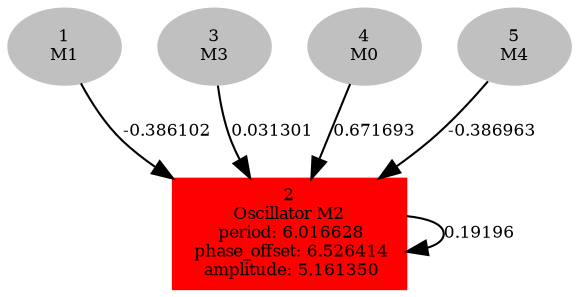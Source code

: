  digraph g{ forcelabels=true;
1[label=<1<BR/>M1>,color="grey",style=filled,fontsize=8];
2 [label=<2<BR />Oscillator M2<BR /> period: 6.016628<BR /> phase_offset: 6.526414<BR /> amplitude: 5.161350>, shape=box,color=red,style=filled,fontsize=8];3[label=<3<BR/>M3>,color="grey",style=filled,fontsize=8];
4[label=<4<BR/>M0>,color="grey",style=filled,fontsize=8];
5[label=<5<BR/>M4>,color="grey",style=filled,fontsize=8];
1 -> 2[label="-0.386102 ",fontsize="8"];
2 -> 2[label="0.19196 ",fontsize="8"];
3 -> 2[label="0.031301 ",fontsize="8"];
4 -> 2[label="0.671693 ",fontsize="8"];
5 -> 2[label="-0.386963 ",fontsize="8"];
 }
